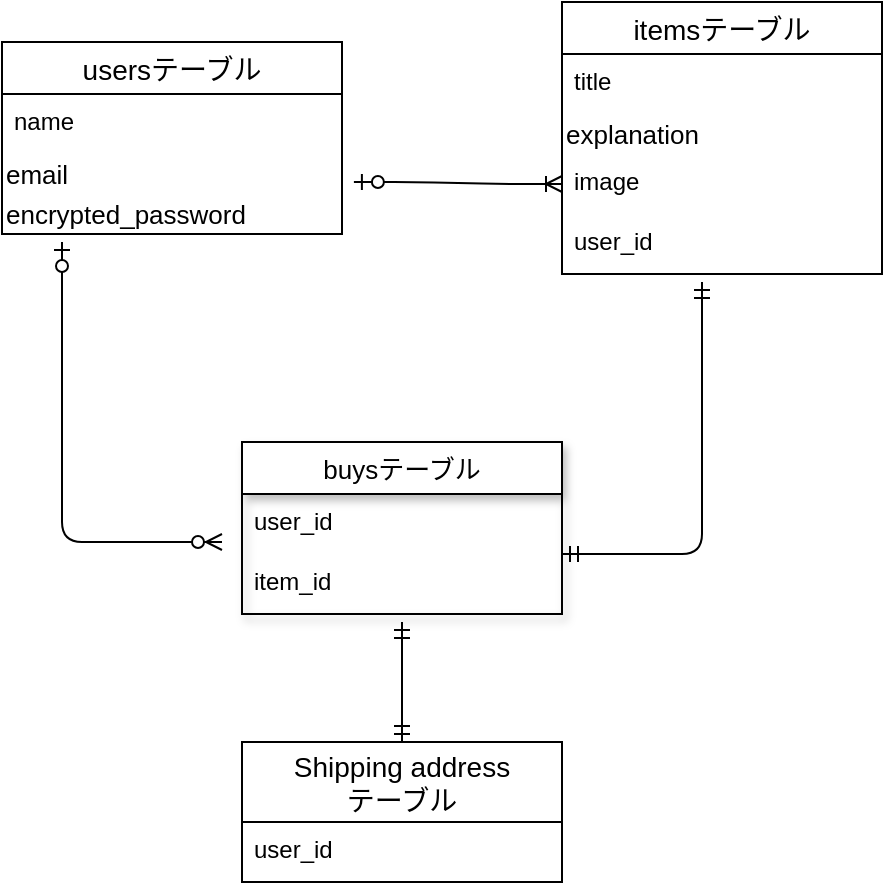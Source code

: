 <mxfile>
    <diagram id="5qWqeJvtZZPSqi8WmTs-" name="ページ1">
        <mxGraphModel dx="446" dy="743" grid="1" gridSize="10" guides="0" tooltips="1" connect="1" arrows="1" fold="1" page="1" pageScale="1" pageWidth="827" pageHeight="1169" math="0" shadow="0">
            <root>
                <mxCell id="0"/>
                <mxCell id="1" parent="0"/>
                <mxCell id="ThE__ob--JtckKlZt0gD-1" value="usersテーブル" style="swimlane;fontStyle=0;childLayout=stackLayout;horizontal=1;startSize=26;horizontalStack=0;resizeParent=1;resizeParentMax=0;resizeLast=0;collapsible=1;marginBottom=0;align=center;fontSize=14;" parent="1" vertex="1">
                    <mxGeometry x="50" y="120" width="170" height="96" as="geometry"/>
                </mxCell>
                <mxCell id="ThE__ob--JtckKlZt0gD-4" value="name" style="text;strokeColor=none;fillColor=none;spacingLeft=4;spacingRight=4;overflow=hidden;rotatable=0;points=[[0,0.5],[1,0.5]];portConstraint=eastwest;fontSize=12;shadow=0;" parent="ThE__ob--JtckKlZt0gD-1" vertex="1">
                    <mxGeometry y="26" width="170" height="30" as="geometry"/>
                </mxCell>
                <mxCell id="53" value="email" style="text;html=1;resizable=0;autosize=1;align=left;verticalAlign=middle;points=[];fillColor=none;strokeColor=none;rounded=0;shadow=0;fontSize=13;" vertex="1" parent="ThE__ob--JtckKlZt0gD-1">
                    <mxGeometry y="56" width="170" height="20" as="geometry"/>
                </mxCell>
                <mxCell id="56" value="encrypted_password" style="text;html=1;resizable=0;autosize=1;align=left;verticalAlign=middle;points=[];fillColor=none;strokeColor=none;rounded=0;shadow=0;fontSize=13;" vertex="1" parent="ThE__ob--JtckKlZt0gD-1">
                    <mxGeometry y="76" width="170" height="20" as="geometry"/>
                </mxCell>
                <mxCell id="ThE__ob--JtckKlZt0gD-5" value="itemsテーブル" style="swimlane;fontStyle=0;childLayout=stackLayout;horizontal=1;startSize=26;horizontalStack=0;resizeParent=1;resizeParentMax=0;resizeLast=0;collapsible=1;marginBottom=0;align=center;fontSize=14;" parent="1" vertex="1">
                    <mxGeometry x="330" y="100" width="160" height="136" as="geometry"/>
                </mxCell>
                <mxCell id="ThE__ob--JtckKlZt0gD-6" value="title" style="text;strokeColor=none;fillColor=none;spacingLeft=4;spacingRight=4;overflow=hidden;rotatable=0;points=[[0,0.5],[1,0.5]];portConstraint=eastwest;fontSize=12;" parent="ThE__ob--JtckKlZt0gD-5" vertex="1">
                    <mxGeometry y="26" width="160" height="30" as="geometry"/>
                </mxCell>
                <mxCell id="58" value="explanation" style="text;html=1;resizable=0;autosize=1;align=left;verticalAlign=middle;points=[];fillColor=none;strokeColor=none;rounded=0;shadow=0;fontSize=13;" vertex="1" parent="ThE__ob--JtckKlZt0gD-5">
                    <mxGeometry y="56" width="160" height="20" as="geometry"/>
                </mxCell>
                <mxCell id="ThE__ob--JtckKlZt0gD-7" value="image" style="text;strokeColor=none;fillColor=none;spacingLeft=4;spacingRight=4;overflow=hidden;rotatable=0;points=[[0,0.5],[1,0.5]];portConstraint=eastwest;fontSize=12;" parent="ThE__ob--JtckKlZt0gD-5" vertex="1">
                    <mxGeometry y="76" width="160" height="30" as="geometry"/>
                </mxCell>
                <mxCell id="ThE__ob--JtckKlZt0gD-8" value="user_id" style="text;strokeColor=none;fillColor=none;spacingLeft=4;spacingRight=4;overflow=hidden;rotatable=0;points=[[0,0.5],[1,0.5]];portConstraint=eastwest;fontSize=12;" parent="ThE__ob--JtckKlZt0gD-5" vertex="1">
                    <mxGeometry y="106" width="160" height="30" as="geometry"/>
                </mxCell>
                <mxCell id="ThE__ob--JtckKlZt0gD-9" value="buysテーブル" style="swimlane;fontStyle=0;childLayout=stackLayout;horizontal=1;startSize=26;horizontalStack=0;resizeParent=1;resizeParentMax=0;resizeLast=0;collapsible=1;marginBottom=0;align=center;fontSize=13;shadow=1;" parent="1" vertex="1">
                    <mxGeometry x="170" y="320" width="160" height="86" as="geometry"/>
                </mxCell>
                <mxCell id="ThE__ob--JtckKlZt0gD-11" value="user_id" style="text;strokeColor=none;fillColor=none;spacingLeft=4;spacingRight=4;overflow=hidden;rotatable=0;points=[[0,0.5],[1,0.5]];portConstraint=eastwest;fontSize=12;" parent="ThE__ob--JtckKlZt0gD-9" vertex="1">
                    <mxGeometry y="26" width="160" height="30" as="geometry"/>
                </mxCell>
                <mxCell id="ThE__ob--JtckKlZt0gD-12" value="item_id" style="text;strokeColor=none;fillColor=none;spacingLeft=4;spacingRight=4;overflow=hidden;rotatable=0;points=[[0,0.5],[1,0.5]];portConstraint=eastwest;fontSize=12;" parent="ThE__ob--JtckKlZt0gD-9" vertex="1">
                    <mxGeometry y="56" width="160" height="30" as="geometry"/>
                </mxCell>
                <mxCell id="6" value="" style="edgeStyle=entityRelationEdgeStyle;fontSize=12;html=1;endArrow=ERoneToMany;startArrow=ERzeroToOne;sourcePerimeterSpacing=0;strokeWidth=1;exitX=1.035;exitY=0.7;exitDx=0;exitDy=0;entryX=0;entryY=0.5;entryDx=0;entryDy=0;exitPerimeter=0;" edge="1" parent="1" source="53" target="ThE__ob--JtckKlZt0gD-7">
                    <mxGeometry width="100" height="100" relative="1" as="geometry">
                        <mxPoint x="120" y="390" as="sourcePoint"/>
                        <mxPoint x="310" y="190" as="targetPoint"/>
                    </mxGeometry>
                </mxCell>
                <mxCell id="20" value="Shipping address&#10;テーブル" style="swimlane;fontStyle=0;childLayout=stackLayout;horizontal=1;startSize=40;horizontalStack=0;resizeParent=1;resizeParentMax=0;resizeLast=0;collapsible=1;marginBottom=0;align=center;fontSize=14;rotation=0;direction=east;" vertex="1" parent="1">
                    <mxGeometry x="170" y="470" width="160" height="70" as="geometry"/>
                </mxCell>
                <mxCell id="21" value="user_id" style="text;strokeColor=none;fillColor=none;spacingLeft=4;spacingRight=4;overflow=hidden;rotatable=0;points=[[0,0.5],[1,0.5]];portConstraint=eastwest;fontSize=12;rotation=0;" vertex="1" parent="20">
                    <mxGeometry y="40" width="160" height="30" as="geometry"/>
                </mxCell>
                <mxCell id="24" value="" style="fontSize=12;html=1;endArrow=ERzeroToMany;startArrow=ERzeroToOne;sourcePerimeterSpacing=0;strokeWidth=1;" edge="1" parent="1">
                    <mxGeometry width="100" height="100" relative="1" as="geometry">
                        <mxPoint x="80" y="220" as="sourcePoint"/>
                        <mxPoint x="160" y="370" as="targetPoint"/>
                        <Array as="points">
                            <mxPoint x="80" y="370"/>
                        </Array>
                    </mxGeometry>
                </mxCell>
                <mxCell id="28" value="" style="fontSize=12;html=1;endArrow=ERmandOne;startArrow=ERmandOne;sourcePerimeterSpacing=0;strokeWidth=1;" edge="1" parent="1">
                    <mxGeometry width="100" height="100" relative="1" as="geometry">
                        <mxPoint x="330" y="376" as="sourcePoint"/>
                        <mxPoint x="400" y="240" as="targetPoint"/>
                        <Array as="points">
                            <mxPoint x="400" y="376"/>
                        </Array>
                    </mxGeometry>
                </mxCell>
                <mxCell id="30" value="" style="fontSize=12;html=1;endArrow=ERmandOne;startArrow=ERmandOne;sourcePerimeterSpacing=0;strokeWidth=1;" edge="1" parent="1">
                    <mxGeometry width="100" height="100" relative="1" as="geometry">
                        <mxPoint x="250" y="470" as="sourcePoint"/>
                        <mxPoint x="250" y="410" as="targetPoint"/>
                    </mxGeometry>
                </mxCell>
            </root>
        </mxGraphModel>
    </diagram>
</mxfile>